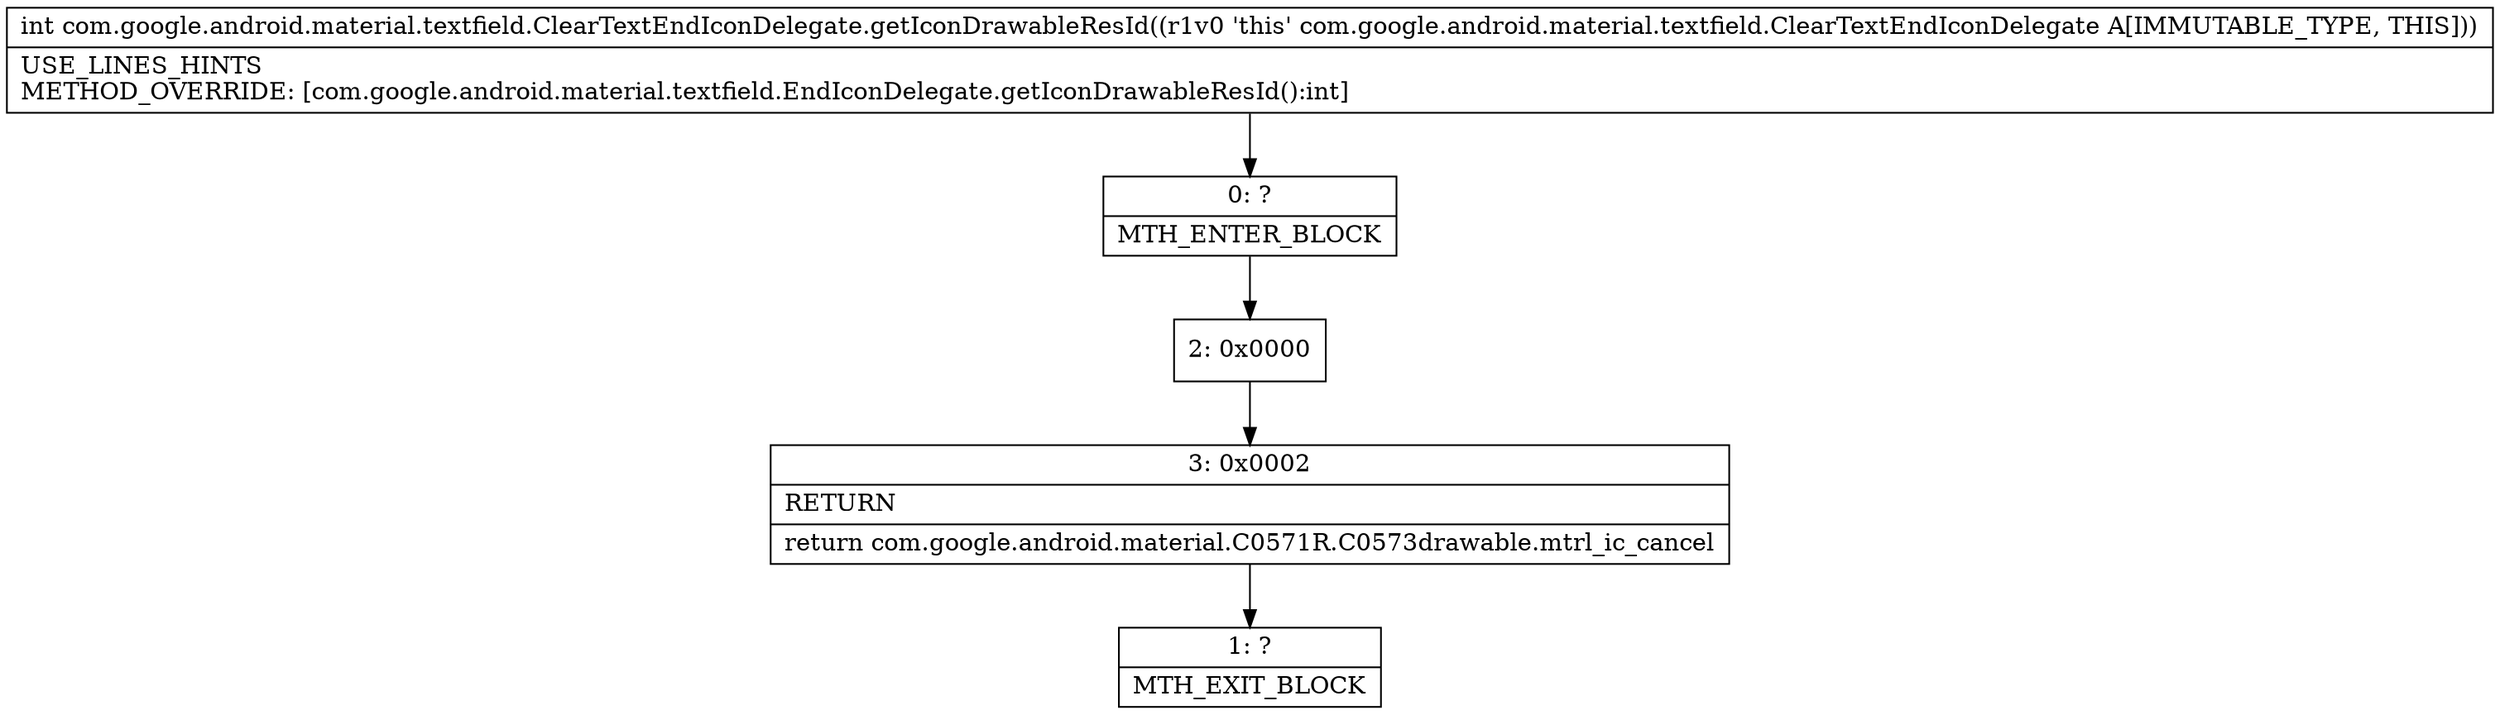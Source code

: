 digraph "CFG forcom.google.android.material.textfield.ClearTextEndIconDelegate.getIconDrawableResId()I" {
Node_0 [shape=record,label="{0\:\ ?|MTH_ENTER_BLOCK\l}"];
Node_2 [shape=record,label="{2\:\ 0x0000}"];
Node_3 [shape=record,label="{3\:\ 0x0002|RETURN\l|return com.google.android.material.C0571R.C0573drawable.mtrl_ic_cancel\l}"];
Node_1 [shape=record,label="{1\:\ ?|MTH_EXIT_BLOCK\l}"];
MethodNode[shape=record,label="{int com.google.android.material.textfield.ClearTextEndIconDelegate.getIconDrawableResId((r1v0 'this' com.google.android.material.textfield.ClearTextEndIconDelegate A[IMMUTABLE_TYPE, THIS]))  | USE_LINES_HINTS\lMETHOD_OVERRIDE: [com.google.android.material.textfield.EndIconDelegate.getIconDrawableResId():int]\l}"];
MethodNode -> Node_0;Node_0 -> Node_2;
Node_2 -> Node_3;
Node_3 -> Node_1;
}

